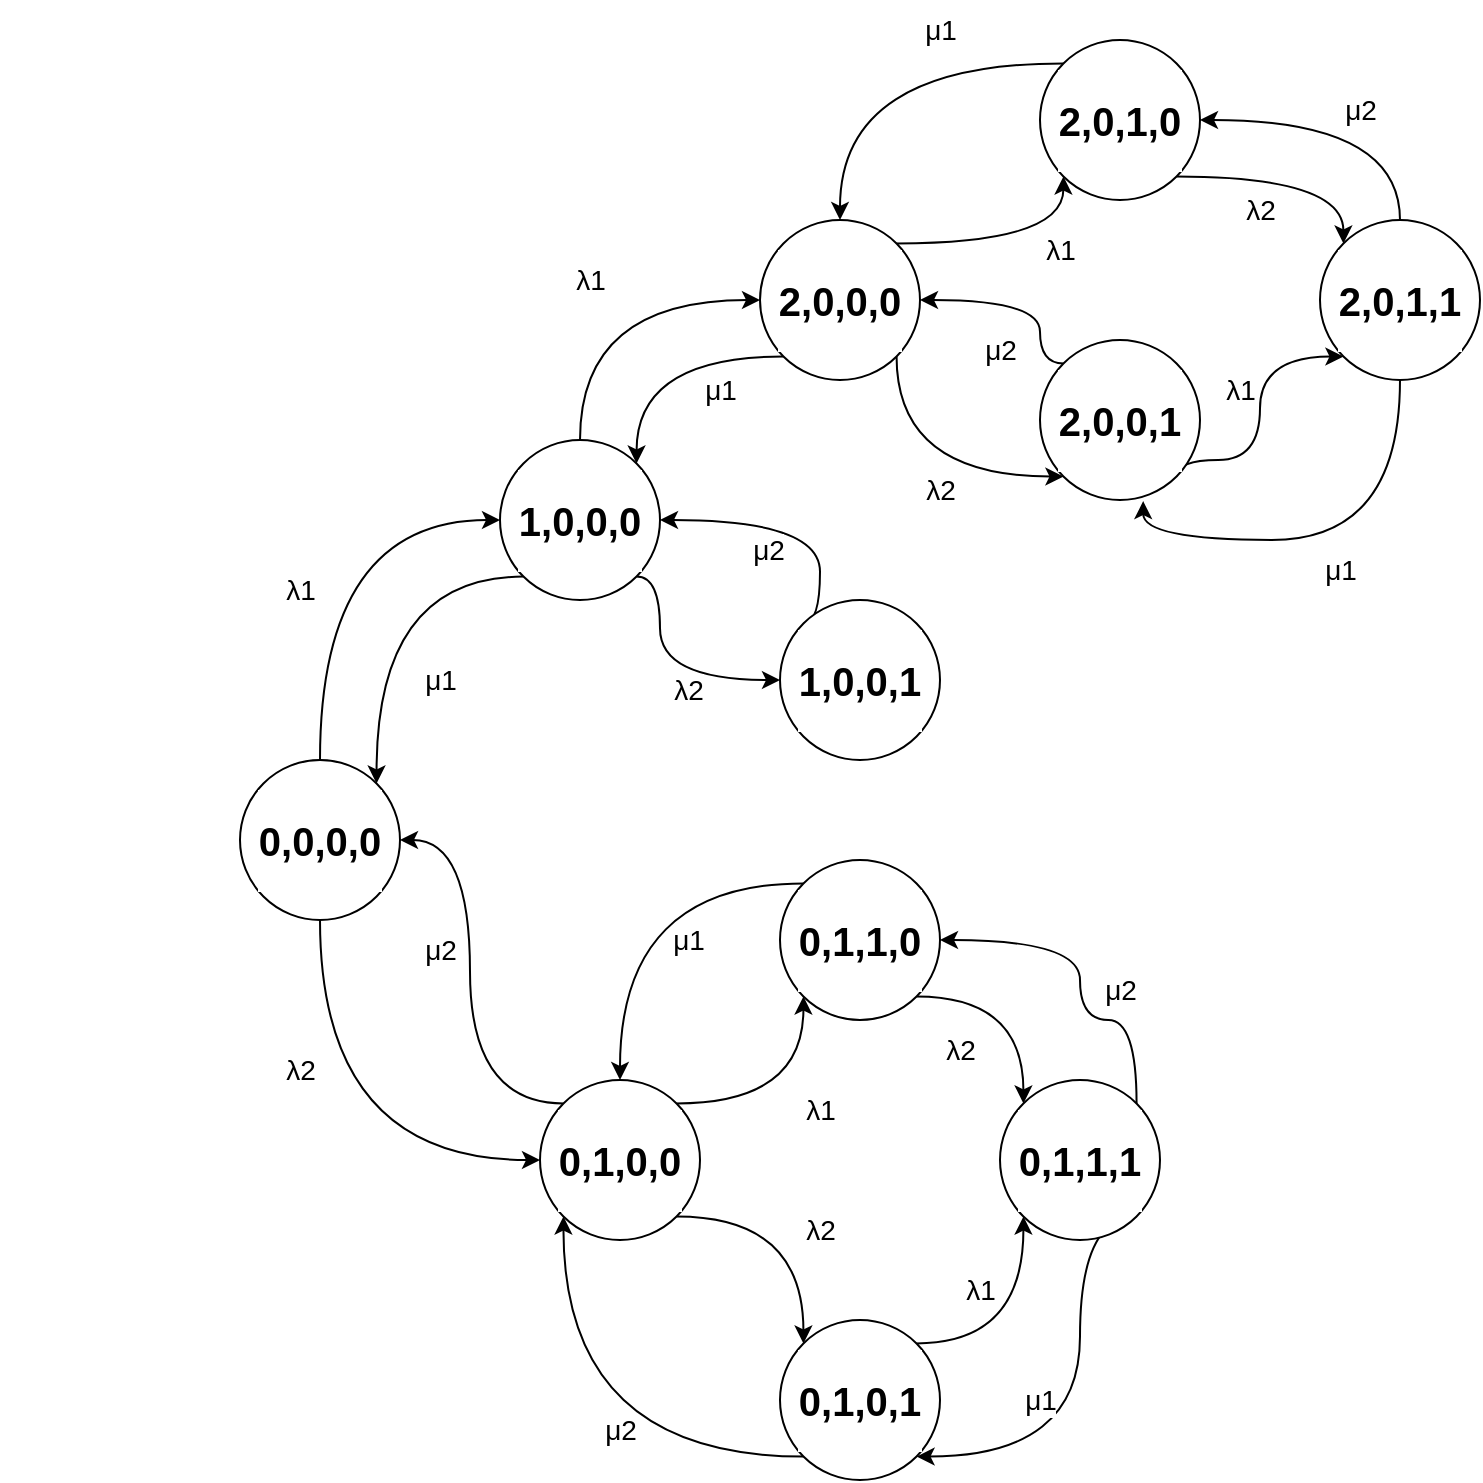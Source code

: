 <mxfile version="24.0.6" type="github">
  <diagram name="Page-1" id="vtNVHQHyBGBydk0gmIp3">
    <mxGraphModel dx="986" dy="2008" grid="1" gridSize="10" guides="1" tooltips="1" connect="1" arrows="1" fold="1" page="1" pageScale="1" pageWidth="827" pageHeight="1169" math="0" shadow="0">
      <root>
        <mxCell id="0" />
        <mxCell id="1" parent="0" />
        <mxCell id="JPM_mmdzVgyYYmtnvJto-43" style="edgeStyle=orthogonalEdgeStyle;curved=1;rounded=0;orthogonalLoop=1;jettySize=auto;html=1;exitX=0.5;exitY=1;exitDx=0;exitDy=0;entryX=0;entryY=0.5;entryDx=0;entryDy=0;strokeColor=default;align=center;verticalAlign=middle;fontFamily=Helvetica;fontSize=11;fontColor=default;labelBackgroundColor=default;endArrow=classic;" edge="1" parent="1" source="JPM_mmdzVgyYYmtnvJto-31" target="JPM_mmdzVgyYYmtnvJto-34">
          <mxGeometry relative="1" as="geometry" />
        </mxCell>
        <mxCell id="JPM_mmdzVgyYYmtnvJto-44" style="edgeStyle=orthogonalEdgeStyle;curved=1;rounded=0;orthogonalLoop=1;jettySize=auto;html=1;exitX=0.5;exitY=0;exitDx=0;exitDy=0;entryX=0;entryY=0.5;entryDx=0;entryDy=0;strokeColor=default;align=center;verticalAlign=middle;fontFamily=Helvetica;fontSize=11;fontColor=default;labelBackgroundColor=default;endArrow=classic;" edge="1" parent="1" source="JPM_mmdzVgyYYmtnvJto-31" target="JPM_mmdzVgyYYmtnvJto-33">
          <mxGeometry relative="1" as="geometry" />
        </mxCell>
        <mxCell id="JPM_mmdzVgyYYmtnvJto-31" value="&lt;h2&gt;&lt;font style=&quot;font-size: 20px;&quot;&gt;0,0,0,0&lt;/font&gt;&lt;/h2&gt;" style="ellipse;whiteSpace=wrap;html=1;aspect=fixed;fontFamily=Helvetica;fontSize=11;fontColor=default;labelBackgroundColor=default;" vertex="1" parent="1">
          <mxGeometry x="210" y="130" width="80" height="80" as="geometry" />
        </mxCell>
        <mxCell id="JPM_mmdzVgyYYmtnvJto-45" style="edgeStyle=orthogonalEdgeStyle;curved=1;rounded=0;orthogonalLoop=1;jettySize=auto;html=1;exitX=1;exitY=1;exitDx=0;exitDy=0;entryX=0;entryY=0.5;entryDx=0;entryDy=0;strokeColor=default;align=center;verticalAlign=middle;fontFamily=Helvetica;fontSize=11;fontColor=default;labelBackgroundColor=default;endArrow=classic;" edge="1" parent="1" source="JPM_mmdzVgyYYmtnvJto-33" target="JPM_mmdzVgyYYmtnvJto-38">
          <mxGeometry relative="1" as="geometry">
            <Array as="points">
              <mxPoint x="420" y="38" />
              <mxPoint x="420" y="90" />
            </Array>
          </mxGeometry>
        </mxCell>
        <mxCell id="JPM_mmdzVgyYYmtnvJto-46" style="edgeStyle=orthogonalEdgeStyle;curved=1;rounded=0;orthogonalLoop=1;jettySize=auto;html=1;exitX=0.5;exitY=0;exitDx=0;exitDy=0;entryX=0;entryY=0.5;entryDx=0;entryDy=0;strokeColor=default;align=center;verticalAlign=middle;fontFamily=Helvetica;fontSize=11;fontColor=default;labelBackgroundColor=default;endArrow=classic;" edge="1" parent="1" source="JPM_mmdzVgyYYmtnvJto-33" target="JPM_mmdzVgyYYmtnvJto-39">
          <mxGeometry relative="1" as="geometry" />
        </mxCell>
        <mxCell id="JPM_mmdzVgyYYmtnvJto-62" style="edgeStyle=orthogonalEdgeStyle;curved=1;rounded=0;orthogonalLoop=1;jettySize=auto;html=1;exitX=0;exitY=1;exitDx=0;exitDy=0;entryX=1;entryY=0;entryDx=0;entryDy=0;strokeColor=default;align=center;verticalAlign=middle;fontFamily=Helvetica;fontSize=11;fontColor=default;labelBackgroundColor=default;endArrow=classic;" edge="1" parent="1" source="JPM_mmdzVgyYYmtnvJto-33" target="JPM_mmdzVgyYYmtnvJto-31">
          <mxGeometry relative="1" as="geometry" />
        </mxCell>
        <mxCell id="JPM_mmdzVgyYYmtnvJto-33" value="&lt;h2&gt;&lt;font style=&quot;font-size: 20px;&quot;&gt;1,0,0,0&lt;/font&gt;&lt;/h2&gt;" style="ellipse;whiteSpace=wrap;html=1;aspect=fixed;fontFamily=Helvetica;fontSize=11;fontColor=default;labelBackgroundColor=default;" vertex="1" parent="1">
          <mxGeometry x="340" y="-30" width="80" height="80" as="geometry" />
        </mxCell>
        <mxCell id="JPM_mmdzVgyYYmtnvJto-51" style="edgeStyle=orthogonalEdgeStyle;curved=1;rounded=0;orthogonalLoop=1;jettySize=auto;html=1;exitX=1;exitY=0;exitDx=0;exitDy=0;entryX=0;entryY=1;entryDx=0;entryDy=0;strokeColor=default;align=center;verticalAlign=middle;fontFamily=Helvetica;fontSize=11;fontColor=default;labelBackgroundColor=default;endArrow=classic;" edge="1" parent="1" source="JPM_mmdzVgyYYmtnvJto-34" target="JPM_mmdzVgyYYmtnvJto-35">
          <mxGeometry relative="1" as="geometry" />
        </mxCell>
        <mxCell id="JPM_mmdzVgyYYmtnvJto-52" style="edgeStyle=orthogonalEdgeStyle;curved=1;rounded=0;orthogonalLoop=1;jettySize=auto;html=1;exitX=1;exitY=1;exitDx=0;exitDy=0;entryX=0;entryY=0;entryDx=0;entryDy=0;strokeColor=default;align=center;verticalAlign=middle;fontFamily=Helvetica;fontSize=11;fontColor=default;labelBackgroundColor=default;endArrow=classic;" edge="1" parent="1" source="JPM_mmdzVgyYYmtnvJto-34" target="JPM_mmdzVgyYYmtnvJto-36">
          <mxGeometry relative="1" as="geometry" />
        </mxCell>
        <mxCell id="JPM_mmdzVgyYYmtnvJto-61" style="edgeStyle=orthogonalEdgeStyle;curved=1;rounded=0;orthogonalLoop=1;jettySize=auto;html=1;exitX=0;exitY=0;exitDx=0;exitDy=0;entryX=1;entryY=0.5;entryDx=0;entryDy=0;strokeColor=default;align=center;verticalAlign=middle;fontFamily=Helvetica;fontSize=11;fontColor=default;labelBackgroundColor=default;endArrow=classic;" edge="1" parent="1" source="JPM_mmdzVgyYYmtnvJto-34" target="JPM_mmdzVgyYYmtnvJto-31">
          <mxGeometry relative="1" as="geometry" />
        </mxCell>
        <mxCell id="JPM_mmdzVgyYYmtnvJto-34" value="&lt;h2&gt;&lt;font style=&quot;font-size: 20px;&quot;&gt;0,1,0,0&lt;/font&gt;&lt;/h2&gt;" style="ellipse;whiteSpace=wrap;html=1;aspect=fixed;fontFamily=Helvetica;fontSize=11;fontColor=default;labelBackgroundColor=default;" vertex="1" parent="1">
          <mxGeometry x="360" y="290" width="80" height="80" as="geometry" />
        </mxCell>
        <mxCell id="JPM_mmdzVgyYYmtnvJto-54" style="edgeStyle=orthogonalEdgeStyle;curved=1;rounded=0;orthogonalLoop=1;jettySize=auto;html=1;exitX=1;exitY=1;exitDx=0;exitDy=0;entryX=0;entryY=0;entryDx=0;entryDy=0;strokeColor=default;align=center;verticalAlign=middle;fontFamily=Helvetica;fontSize=11;fontColor=default;labelBackgroundColor=default;endArrow=classic;" edge="1" parent="1" source="JPM_mmdzVgyYYmtnvJto-35" target="JPM_mmdzVgyYYmtnvJto-37">
          <mxGeometry relative="1" as="geometry" />
        </mxCell>
        <mxCell id="JPM_mmdzVgyYYmtnvJto-59" style="edgeStyle=orthogonalEdgeStyle;curved=1;rounded=0;orthogonalLoop=1;jettySize=auto;html=1;exitX=0;exitY=0;exitDx=0;exitDy=0;entryX=0.5;entryY=0;entryDx=0;entryDy=0;strokeColor=default;align=center;verticalAlign=middle;fontFamily=Helvetica;fontSize=11;fontColor=default;labelBackgroundColor=default;endArrow=classic;" edge="1" parent="1" source="JPM_mmdzVgyYYmtnvJto-35" target="JPM_mmdzVgyYYmtnvJto-34">
          <mxGeometry relative="1" as="geometry" />
        </mxCell>
        <mxCell id="JPM_mmdzVgyYYmtnvJto-35" value="&lt;h2&gt;&lt;font style=&quot;font-size: 20px;&quot;&gt;0,1,1,0&lt;/font&gt;&lt;/h2&gt;" style="ellipse;whiteSpace=wrap;html=1;aspect=fixed;fontFamily=Helvetica;fontSize=11;fontColor=default;labelBackgroundColor=default;" vertex="1" parent="1">
          <mxGeometry x="480" y="180" width="80" height="80" as="geometry" />
        </mxCell>
        <mxCell id="JPM_mmdzVgyYYmtnvJto-53" style="edgeStyle=orthogonalEdgeStyle;curved=1;rounded=0;orthogonalLoop=1;jettySize=auto;html=1;exitX=1;exitY=0;exitDx=0;exitDy=0;entryX=0;entryY=1;entryDx=0;entryDy=0;strokeColor=default;align=center;verticalAlign=middle;fontFamily=Helvetica;fontSize=11;fontColor=default;labelBackgroundColor=default;endArrow=classic;" edge="1" parent="1" source="JPM_mmdzVgyYYmtnvJto-36" target="JPM_mmdzVgyYYmtnvJto-37">
          <mxGeometry relative="1" as="geometry" />
        </mxCell>
        <mxCell id="JPM_mmdzVgyYYmtnvJto-58" style="edgeStyle=orthogonalEdgeStyle;curved=1;rounded=0;orthogonalLoop=1;jettySize=auto;html=1;exitX=0;exitY=1;exitDx=0;exitDy=0;entryX=0;entryY=1;entryDx=0;entryDy=0;strokeColor=default;align=center;verticalAlign=middle;fontFamily=Helvetica;fontSize=11;fontColor=default;labelBackgroundColor=default;endArrow=classic;" edge="1" parent="1" source="JPM_mmdzVgyYYmtnvJto-36" target="JPM_mmdzVgyYYmtnvJto-34">
          <mxGeometry relative="1" as="geometry" />
        </mxCell>
        <mxCell id="JPM_mmdzVgyYYmtnvJto-36" value="&lt;h2&gt;&lt;font style=&quot;font-size: 20px;&quot;&gt;0,1,0,1&lt;/font&gt;&lt;/h2&gt;" style="ellipse;whiteSpace=wrap;html=1;aspect=fixed;fontFamily=Helvetica;fontSize=11;fontColor=default;labelBackgroundColor=default;" vertex="1" parent="1">
          <mxGeometry x="480" y="410" width="80" height="80" as="geometry" />
        </mxCell>
        <mxCell id="JPM_mmdzVgyYYmtnvJto-55" style="edgeStyle=orthogonalEdgeStyle;curved=1;rounded=0;orthogonalLoop=1;jettySize=auto;html=1;exitX=1;exitY=0;exitDx=0;exitDy=0;entryX=1;entryY=0.5;entryDx=0;entryDy=0;strokeColor=default;align=center;verticalAlign=middle;fontFamily=Helvetica;fontSize=11;fontColor=default;labelBackgroundColor=default;endArrow=classic;" edge="1" parent="1" source="JPM_mmdzVgyYYmtnvJto-37" target="JPM_mmdzVgyYYmtnvJto-35">
          <mxGeometry relative="1" as="geometry">
            <Array as="points">
              <mxPoint x="658" y="260" />
              <mxPoint x="630" y="260" />
              <mxPoint x="630" y="220" />
            </Array>
          </mxGeometry>
        </mxCell>
        <mxCell id="JPM_mmdzVgyYYmtnvJto-60" style="edgeStyle=orthogonalEdgeStyle;curved=1;rounded=0;orthogonalLoop=1;jettySize=auto;html=1;exitX=1;exitY=1;exitDx=0;exitDy=0;entryX=1;entryY=1;entryDx=0;entryDy=0;strokeColor=default;align=center;verticalAlign=middle;fontFamily=Helvetica;fontSize=11;fontColor=default;labelBackgroundColor=default;endArrow=classic;" edge="1" parent="1" source="JPM_mmdzVgyYYmtnvJto-37" target="JPM_mmdzVgyYYmtnvJto-36">
          <mxGeometry relative="1" as="geometry">
            <Array as="points">
              <mxPoint x="630" y="358" />
              <mxPoint x="630" y="478" />
            </Array>
          </mxGeometry>
        </mxCell>
        <mxCell id="JPM_mmdzVgyYYmtnvJto-37" value="&lt;h2&gt;&lt;font style=&quot;font-size: 20px;&quot;&gt;0,1,1,1&lt;/font&gt;&lt;/h2&gt;" style="ellipse;whiteSpace=wrap;html=1;aspect=fixed;fontFamily=Helvetica;fontSize=11;fontColor=default;labelBackgroundColor=default;" vertex="1" parent="1">
          <mxGeometry x="590" y="290" width="80" height="80" as="geometry" />
        </mxCell>
        <mxCell id="JPM_mmdzVgyYYmtnvJto-63" style="edgeStyle=orthogonalEdgeStyle;curved=1;rounded=0;orthogonalLoop=1;jettySize=auto;html=1;exitX=0;exitY=0;exitDx=0;exitDy=0;entryX=1;entryY=0.5;entryDx=0;entryDy=0;strokeColor=default;align=center;verticalAlign=middle;fontFamily=Helvetica;fontSize=11;fontColor=default;labelBackgroundColor=default;endArrow=classic;" edge="1" parent="1" source="JPM_mmdzVgyYYmtnvJto-38" target="JPM_mmdzVgyYYmtnvJto-33">
          <mxGeometry relative="1" as="geometry">
            <Array as="points">
              <mxPoint x="500" y="62" />
              <mxPoint x="500" y="10" />
            </Array>
          </mxGeometry>
        </mxCell>
        <mxCell id="JPM_mmdzVgyYYmtnvJto-38" value="&lt;h2&gt;&lt;font style=&quot;font-size: 20px;&quot;&gt;1,0,0,1&lt;/font&gt;&lt;/h2&gt;" style="ellipse;whiteSpace=wrap;html=1;aspect=fixed;fontFamily=Helvetica;fontSize=11;fontColor=default;labelBackgroundColor=default;" vertex="1" parent="1">
          <mxGeometry x="480" y="50" width="80" height="80" as="geometry" />
        </mxCell>
        <mxCell id="JPM_mmdzVgyYYmtnvJto-47" style="edgeStyle=orthogonalEdgeStyle;curved=1;rounded=0;orthogonalLoop=1;jettySize=auto;html=1;exitX=1;exitY=0;exitDx=0;exitDy=0;entryX=0;entryY=1;entryDx=0;entryDy=0;strokeColor=default;align=center;verticalAlign=middle;fontFamily=Helvetica;fontSize=11;fontColor=default;labelBackgroundColor=default;endArrow=classic;" edge="1" parent="1" source="JPM_mmdzVgyYYmtnvJto-39" target="JPM_mmdzVgyYYmtnvJto-40">
          <mxGeometry relative="1" as="geometry" />
        </mxCell>
        <mxCell id="JPM_mmdzVgyYYmtnvJto-48" style="edgeStyle=orthogonalEdgeStyle;curved=1;rounded=0;orthogonalLoop=1;jettySize=auto;html=1;exitX=1;exitY=1;exitDx=0;exitDy=0;entryX=0;entryY=1;entryDx=0;entryDy=0;strokeColor=default;align=center;verticalAlign=middle;fontFamily=Helvetica;fontSize=11;fontColor=default;labelBackgroundColor=default;endArrow=classic;" edge="1" parent="1" source="JPM_mmdzVgyYYmtnvJto-39" target="JPM_mmdzVgyYYmtnvJto-41">
          <mxGeometry relative="1" as="geometry">
            <Array as="points">
              <mxPoint x="538" y="-12" />
            </Array>
          </mxGeometry>
        </mxCell>
        <mxCell id="JPM_mmdzVgyYYmtnvJto-64" style="edgeStyle=orthogonalEdgeStyle;curved=1;rounded=0;orthogonalLoop=1;jettySize=auto;html=1;exitX=0;exitY=1;exitDx=0;exitDy=0;entryX=1;entryY=0;entryDx=0;entryDy=0;strokeColor=default;align=center;verticalAlign=middle;fontFamily=Helvetica;fontSize=11;fontColor=default;labelBackgroundColor=default;endArrow=classic;" edge="1" parent="1" source="JPM_mmdzVgyYYmtnvJto-39" target="JPM_mmdzVgyYYmtnvJto-33">
          <mxGeometry relative="1" as="geometry" />
        </mxCell>
        <mxCell id="JPM_mmdzVgyYYmtnvJto-39" value="&lt;h2&gt;&lt;font style=&quot;font-size: 20px;&quot;&gt;2,0,0,0&lt;/font&gt;&lt;/h2&gt;" style="ellipse;whiteSpace=wrap;html=1;aspect=fixed;fontFamily=Helvetica;fontSize=11;fontColor=default;labelBackgroundColor=default;" vertex="1" parent="1">
          <mxGeometry x="470" y="-140" width="80" height="80" as="geometry" />
        </mxCell>
        <mxCell id="JPM_mmdzVgyYYmtnvJto-50" style="edgeStyle=orthogonalEdgeStyle;curved=1;rounded=0;orthogonalLoop=1;jettySize=auto;html=1;exitX=1;exitY=1;exitDx=0;exitDy=0;entryX=0;entryY=0;entryDx=0;entryDy=0;strokeColor=default;align=center;verticalAlign=middle;fontFamily=Helvetica;fontSize=11;fontColor=default;labelBackgroundColor=default;endArrow=classic;" edge="1" parent="1" source="JPM_mmdzVgyYYmtnvJto-40" target="JPM_mmdzVgyYYmtnvJto-42">
          <mxGeometry relative="1" as="geometry" />
        </mxCell>
        <mxCell id="JPM_mmdzVgyYYmtnvJto-68" style="edgeStyle=orthogonalEdgeStyle;curved=1;rounded=0;orthogonalLoop=1;jettySize=auto;html=1;exitX=0;exitY=0;exitDx=0;exitDy=0;entryX=0.5;entryY=0;entryDx=0;entryDy=0;strokeColor=default;align=center;verticalAlign=middle;fontFamily=Helvetica;fontSize=11;fontColor=default;labelBackgroundColor=default;endArrow=classic;" edge="1" parent="1" source="JPM_mmdzVgyYYmtnvJto-40" target="JPM_mmdzVgyYYmtnvJto-39">
          <mxGeometry relative="1" as="geometry" />
        </mxCell>
        <mxCell id="JPM_mmdzVgyYYmtnvJto-40" value="&lt;h2&gt;&lt;font style=&quot;font-size: 20px;&quot;&gt;2,0,1,0&lt;/font&gt;&lt;/h2&gt;" style="ellipse;whiteSpace=wrap;html=1;aspect=fixed;fontFamily=Helvetica;fontSize=11;fontColor=default;labelBackgroundColor=default;" vertex="1" parent="1">
          <mxGeometry x="610" y="-230" width="80" height="80" as="geometry" />
        </mxCell>
        <mxCell id="JPM_mmdzVgyYYmtnvJto-49" style="edgeStyle=orthogonalEdgeStyle;curved=1;rounded=0;orthogonalLoop=1;jettySize=auto;html=1;exitX=1;exitY=1;exitDx=0;exitDy=0;entryX=0;entryY=1;entryDx=0;entryDy=0;strokeColor=default;align=center;verticalAlign=middle;fontFamily=Helvetica;fontSize=11;fontColor=default;labelBackgroundColor=default;endArrow=classic;" edge="1" parent="1" source="JPM_mmdzVgyYYmtnvJto-41" target="JPM_mmdzVgyYYmtnvJto-42">
          <mxGeometry relative="1" as="geometry">
            <Array as="points">
              <mxPoint x="678" y="-20" />
              <mxPoint x="720" y="-20" />
              <mxPoint x="720" y="-72" />
            </Array>
          </mxGeometry>
        </mxCell>
        <mxCell id="JPM_mmdzVgyYYmtnvJto-67" style="edgeStyle=orthogonalEdgeStyle;curved=1;rounded=0;orthogonalLoop=1;jettySize=auto;html=1;exitX=0;exitY=0;exitDx=0;exitDy=0;entryX=1;entryY=0.5;entryDx=0;entryDy=0;strokeColor=default;align=center;verticalAlign=middle;fontFamily=Helvetica;fontSize=11;fontColor=default;labelBackgroundColor=default;endArrow=classic;" edge="1" parent="1" source="JPM_mmdzVgyYYmtnvJto-41" target="JPM_mmdzVgyYYmtnvJto-39">
          <mxGeometry relative="1" as="geometry">
            <Array as="points">
              <mxPoint x="610" y="-68" />
              <mxPoint x="610" y="-100" />
            </Array>
          </mxGeometry>
        </mxCell>
        <mxCell id="JPM_mmdzVgyYYmtnvJto-41" value="&lt;h2&gt;&lt;font style=&quot;font-size: 20px;&quot;&gt;2,0,0,1&lt;/font&gt;&lt;/h2&gt;" style="ellipse;whiteSpace=wrap;html=1;aspect=fixed;fontFamily=Helvetica;fontSize=11;fontColor=default;labelBackgroundColor=default;" vertex="1" parent="1">
          <mxGeometry x="610" y="-80" width="80" height="80" as="geometry" />
        </mxCell>
        <mxCell id="JPM_mmdzVgyYYmtnvJto-65" style="edgeStyle=orthogonalEdgeStyle;curved=1;rounded=0;orthogonalLoop=1;jettySize=auto;html=1;exitX=0.5;exitY=0;exitDx=0;exitDy=0;entryX=1;entryY=0.5;entryDx=0;entryDy=0;strokeColor=default;align=center;verticalAlign=middle;fontFamily=Helvetica;fontSize=11;fontColor=default;labelBackgroundColor=default;endArrow=classic;" edge="1" parent="1" source="JPM_mmdzVgyYYmtnvJto-42" target="JPM_mmdzVgyYYmtnvJto-40">
          <mxGeometry relative="1" as="geometry" />
        </mxCell>
        <mxCell id="JPM_mmdzVgyYYmtnvJto-42" value="&lt;h2&gt;&lt;font style=&quot;font-size: 20px;&quot;&gt;2,0,1,1&lt;/font&gt;&lt;/h2&gt;" style="ellipse;whiteSpace=wrap;html=1;aspect=fixed;fontFamily=Helvetica;fontSize=11;fontColor=default;labelBackgroundColor=default;" vertex="1" parent="1">
          <mxGeometry x="750" y="-140" width="80" height="80" as="geometry" />
        </mxCell>
        <mxCell id="JPM_mmdzVgyYYmtnvJto-66" style="edgeStyle=orthogonalEdgeStyle;curved=1;rounded=0;orthogonalLoop=1;jettySize=auto;html=1;exitX=0.5;exitY=1;exitDx=0;exitDy=0;entryX=0.645;entryY=1.007;entryDx=0;entryDy=0;entryPerimeter=0;strokeColor=default;align=center;verticalAlign=middle;fontFamily=Helvetica;fontSize=11;fontColor=default;labelBackgroundColor=default;endArrow=classic;" edge="1" parent="1" source="JPM_mmdzVgyYYmtnvJto-42" target="JPM_mmdzVgyYYmtnvJto-41">
          <mxGeometry relative="1" as="geometry" />
        </mxCell>
        <mxCell id="JPM_mmdzVgyYYmtnvJto-75" value="&lt;span style=&quot;caret-color: rgba(0, 0, 0, 0); color: rgba(0, 0, 0, 0); font-family: monospace; font-size: 0px; text-align: start; background-color: rgb(251, 251, 251);&quot;&gt;%3CmxGraphModel%3E%3Croot%3E%3CmxCell%20id%3D%220%22%2F%3E%3CmxCell%20id%3D%221%22%20parent%3D%220%22%2F%3E%3CmxCell%20id%3D%222%22%20value%3D%22%26lt%3Bol%20style%3D%26quot%3Btext-align%3A%20start%3B%20white-space%3A%20normal%3B%20margin%3A%200px%3B%20padding-left%3A%202em%3B%20list-style-type%3A%20none%3B%20font-size%3A%2012px%3B%26quot%3B%20start%3D%26quot%3B0%26quot%3B%26gt%3B%26lt%3Bli%26gt%3B%26lt%3Bp%26gt%3B%26lt%3Bfont%20face%3D%26quot%3BHelvetica%26quot%3B%26gt%3B%26lt%3Bspan%20style%3D%26quot%3Bfont-size%3A%2011pt%3B%26quot%3B%26gt%3B%CE%BB%26lt%3B%2Fspan%26gt%3B%26lt%3Bspan%20style%3D%26quot%3Bfont-size%3A%208pt%3B%20vertical-align%3A%20-2pt%3B%26quot%3B%26gt%3B1%26lt%3B%2Fspan%26gt%3B%26lt%3B%2Ffont%26gt%3B%26lt%3B%2Fp%26gt%3B%26lt%3B%2Fli%26gt%3B%26lt%3B%2Fol%26gt%3B%22%20style%3D%22text%3Bhtml%3D1%3Balign%3Dcenter%3BverticalAlign%3Dmiddle%3Bresizable%3D0%3Bpoints%3D%5B%5D%3Bautosize%3D1%3BstrokeColor%3Dnone%3BfillColor%3Dnone%3BfontFamily%3DHelvetica%3BfontSize%3D11%3BfontColor%3Ddefault%3BlabelBackgroundColor%3Ddefault%3B%22%20vertex%3D%221%22%20parent%3D%221%22%3E%3CmxGeometry%20x%3D%22210%22%20y%3D%2213%22%20width%3D%2260%22%20height%3D%2260%22%20as%3D%22geometry%22%2F%3E%3C%2FmxCell%3E%3C%2Froot%3E%3C%2FmxGraphModel%3E&lt;/span&gt;" style="text;html=1;align=center;verticalAlign=middle;resizable=0;points=[];autosize=1;strokeColor=none;fillColor=none;fontFamily=Helvetica;fontSize=11;fontColor=default;labelBackgroundColor=default;" vertex="1" parent="1">
          <mxGeometry x="90" y="-202" width="20" height="30" as="geometry" />
        </mxCell>
        <mxCell id="JPM_mmdzVgyYYmtnvJto-77" value="&lt;font style=&quot;font-size: 14px;&quot;&gt;λ1&lt;/font&gt;" style="text;html=1;align=center;verticalAlign=middle;resizable=0;points=[];autosize=1;strokeColor=none;fillColor=none;fontFamily=Helvetica;fontSize=11;fontColor=default;labelBackgroundColor=default;" vertex="1" parent="1">
          <mxGeometry x="480" y="290" width="40" height="30" as="geometry" />
        </mxCell>
        <mxCell id="JPM_mmdzVgyYYmtnvJto-79" value="&lt;font style=&quot;font-size: 14px;&quot;&gt;λ1&lt;/font&gt;" style="text;html=1;align=center;verticalAlign=middle;resizable=0;points=[];autosize=1;strokeColor=none;fillColor=none;fontFamily=Helvetica;fontSize=11;fontColor=default;labelBackgroundColor=default;" vertex="1" parent="1">
          <mxGeometry x="365" y="-125" width="40" height="30" as="geometry" />
        </mxCell>
        <mxCell id="JPM_mmdzVgyYYmtnvJto-81" value="&lt;font style=&quot;font-size: 14px;&quot;&gt;λ1&lt;/font&gt;" style="text;html=1;align=center;verticalAlign=middle;resizable=0;points=[];autosize=1;strokeColor=none;fillColor=none;fontFamily=Helvetica;fontSize=11;fontColor=default;labelBackgroundColor=default;" vertex="1" parent="1">
          <mxGeometry x="600" y="-140" width="40" height="30" as="geometry" />
        </mxCell>
        <mxCell id="JPM_mmdzVgyYYmtnvJto-83" value="&lt;font style=&quot;font-size: 14px;&quot;&gt;λ&lt;/font&gt;&lt;span style=&quot;font-size: 14px;&quot;&gt;2&lt;/span&gt;" style="text;html=1;align=center;verticalAlign=middle;resizable=0;points=[];autosize=1;strokeColor=none;fillColor=none;fontFamily=Helvetica;fontSize=11;fontColor=default;labelBackgroundColor=default;" vertex="1" parent="1">
          <mxGeometry x="220" y="270" width="40" height="30" as="geometry" />
        </mxCell>
        <mxCell id="JPM_mmdzVgyYYmtnvJto-84" value="&lt;font style=&quot;font-size: 14px;&quot;&gt;λ1&lt;/font&gt;" style="text;html=1;align=center;verticalAlign=middle;resizable=0;points=[];autosize=1;strokeColor=none;fillColor=none;fontFamily=Helvetica;fontSize=11;fontColor=default;labelBackgroundColor=default;" vertex="1" parent="1">
          <mxGeometry x="220" y="30" width="40" height="30" as="geometry" />
        </mxCell>
        <mxCell id="JPM_mmdzVgyYYmtnvJto-85" value="&lt;font style=&quot;font-size: 14px;&quot;&gt;λ&lt;/font&gt;&lt;span style=&quot;font-size: 14px;&quot;&gt;2&lt;/span&gt;" style="text;html=1;align=center;verticalAlign=middle;resizable=0;points=[];autosize=1;strokeColor=none;fillColor=none;fontFamily=Helvetica;fontSize=11;fontColor=default;labelBackgroundColor=default;" vertex="1" parent="1">
          <mxGeometry x="480" y="350" width="40" height="30" as="geometry" />
        </mxCell>
        <mxCell id="JPM_mmdzVgyYYmtnvJto-86" value="&lt;font style=&quot;font-size: 14px;&quot;&gt;λ1&lt;/font&gt;" style="text;html=1;align=center;verticalAlign=middle;resizable=0;points=[];autosize=1;strokeColor=none;fillColor=none;fontFamily=Helvetica;fontSize=11;fontColor=default;labelBackgroundColor=default;" vertex="1" parent="1">
          <mxGeometry x="560" y="380" width="40" height="30" as="geometry" />
        </mxCell>
        <mxCell id="JPM_mmdzVgyYYmtnvJto-87" value="&lt;font style=&quot;font-size: 14px;&quot;&gt;λ&lt;/font&gt;&lt;span style=&quot;font-size: 14px;&quot;&gt;2&lt;/span&gt;" style="text;html=1;align=center;verticalAlign=middle;resizable=0;points=[];autosize=1;strokeColor=none;fillColor=none;fontFamily=Helvetica;fontSize=11;fontColor=default;labelBackgroundColor=default;" vertex="1" parent="1">
          <mxGeometry x="550" y="260" width="40" height="30" as="geometry" />
        </mxCell>
        <mxCell id="JPM_mmdzVgyYYmtnvJto-89" value="&lt;font style=&quot;font-size: 14px;&quot;&gt;λ&lt;/font&gt;&lt;span style=&quot;font-size: 14px;&quot;&gt;2&lt;/span&gt;" style="text;html=1;align=center;verticalAlign=middle;resizable=0;points=[];autosize=1;strokeColor=none;fillColor=none;fontFamily=Helvetica;fontSize=11;fontColor=default;labelBackgroundColor=default;" vertex="1" parent="1">
          <mxGeometry x="414" y="80" width="40" height="30" as="geometry" />
        </mxCell>
        <mxCell id="JPM_mmdzVgyYYmtnvJto-90" value="&lt;font style=&quot;font-size: 14px;&quot;&gt;λ&lt;/font&gt;&lt;span style=&quot;font-size: 14px;&quot;&gt;2&lt;/span&gt;" style="text;html=1;align=center;verticalAlign=middle;resizable=0;points=[];autosize=1;strokeColor=none;fillColor=none;fontFamily=Helvetica;fontSize=11;fontColor=default;labelBackgroundColor=default;" vertex="1" parent="1">
          <mxGeometry x="700" y="-160" width="40" height="30" as="geometry" />
        </mxCell>
        <mxCell id="JPM_mmdzVgyYYmtnvJto-91" value="&lt;font style=&quot;font-size: 14px;&quot;&gt;λ&lt;/font&gt;&lt;span style=&quot;font-size: 14px;&quot;&gt;2&lt;/span&gt;" style="text;html=1;align=center;verticalAlign=middle;resizable=0;points=[];autosize=1;strokeColor=none;fillColor=none;fontFamily=Helvetica;fontSize=11;fontColor=default;labelBackgroundColor=default;" vertex="1" parent="1">
          <mxGeometry x="540" y="-20" width="40" height="30" as="geometry" />
        </mxCell>
        <mxCell id="JPM_mmdzVgyYYmtnvJto-92" value="&lt;font style=&quot;font-size: 14px;&quot;&gt;λ1&lt;/font&gt;" style="text;html=1;align=center;verticalAlign=middle;resizable=0;points=[];autosize=1;strokeColor=none;fillColor=none;fontFamily=Helvetica;fontSize=11;fontColor=default;labelBackgroundColor=default;" vertex="1" parent="1">
          <mxGeometry x="690" y="-70" width="40" height="30" as="geometry" />
        </mxCell>
        <mxCell id="JPM_mmdzVgyYYmtnvJto-93" value="&lt;font style=&quot;font-size: 14px;&quot;&gt;μ1&lt;/font&gt;" style="text;html=1;align=center;verticalAlign=middle;resizable=0;points=[];autosize=1;strokeColor=none;fillColor=none;fontFamily=Helvetica;fontSize=11;fontColor=default;labelBackgroundColor=default;" vertex="1" parent="1">
          <mxGeometry x="290" y="75" width="40" height="30" as="geometry" />
        </mxCell>
        <mxCell id="JPM_mmdzVgyYYmtnvJto-94" value="&lt;font style=&quot;font-size: 14px;&quot;&gt;μ1&lt;/font&gt;" style="text;html=1;align=center;verticalAlign=middle;resizable=0;points=[];autosize=1;strokeColor=none;fillColor=none;fontFamily=Helvetica;fontSize=11;fontColor=default;labelBackgroundColor=default;" vertex="1" parent="1">
          <mxGeometry x="430" y="-70" width="40" height="30" as="geometry" />
        </mxCell>
        <mxCell id="JPM_mmdzVgyYYmtnvJto-95" value="&lt;font style=&quot;font-size: 14px;&quot;&gt;μ1&lt;/font&gt;" style="text;html=1;align=center;verticalAlign=middle;resizable=0;points=[];autosize=1;strokeColor=none;fillColor=none;fontFamily=Helvetica;fontSize=11;fontColor=default;labelBackgroundColor=default;" vertex="1" parent="1">
          <mxGeometry x="540" y="-250" width="40" height="30" as="geometry" />
        </mxCell>
        <mxCell id="JPM_mmdzVgyYYmtnvJto-96" value="&lt;font style=&quot;font-size: 14px;&quot;&gt;μ1&lt;/font&gt;" style="text;html=1;align=center;verticalAlign=middle;resizable=0;points=[];autosize=1;strokeColor=none;fillColor=none;fontFamily=Helvetica;fontSize=11;fontColor=default;labelBackgroundColor=default;" vertex="1" parent="1">
          <mxGeometry x="740" y="20" width="40" height="30" as="geometry" />
        </mxCell>
        <mxCell id="JPM_mmdzVgyYYmtnvJto-97" value="&lt;font style=&quot;font-size: 14px;&quot;&gt;μ1&lt;/font&gt;" style="text;html=1;align=center;verticalAlign=middle;resizable=0;points=[];autosize=1;strokeColor=none;fillColor=none;fontFamily=Helvetica;fontSize=11;fontColor=default;labelBackgroundColor=default;" vertex="1" parent="1">
          <mxGeometry x="414" y="205" width="40" height="30" as="geometry" />
        </mxCell>
        <mxCell id="JPM_mmdzVgyYYmtnvJto-98" value="&lt;font style=&quot;font-size: 14px;&quot;&gt;μ1&lt;/font&gt;" style="text;html=1;align=center;verticalAlign=middle;resizable=0;points=[];autosize=1;strokeColor=none;fillColor=none;fontFamily=Helvetica;fontSize=11;fontColor=default;labelBackgroundColor=default;" vertex="1" parent="1">
          <mxGeometry x="590" y="435" width="40" height="30" as="geometry" />
        </mxCell>
        <mxCell id="JPM_mmdzVgyYYmtnvJto-99" value="&lt;font style=&quot;font-size: 14px;&quot;&gt;μ2&lt;/font&gt;" style="text;html=1;align=center;verticalAlign=middle;resizable=0;points=[];autosize=1;strokeColor=none;fillColor=none;fontFamily=Helvetica;fontSize=11;fontColor=default;labelBackgroundColor=default;" vertex="1" parent="1">
          <mxGeometry x="290" y="210" width="40" height="30" as="geometry" />
        </mxCell>
        <mxCell id="JPM_mmdzVgyYYmtnvJto-100" value="&lt;font style=&quot;font-size: 14px;&quot;&gt;μ2&lt;/font&gt;" style="text;html=1;align=center;verticalAlign=middle;resizable=0;points=[];autosize=1;strokeColor=none;fillColor=none;fontFamily=Helvetica;fontSize=11;fontColor=default;labelBackgroundColor=default;" vertex="1" parent="1">
          <mxGeometry x="380" y="450" width="40" height="30" as="geometry" />
        </mxCell>
        <mxCell id="JPM_mmdzVgyYYmtnvJto-101" value="&lt;font style=&quot;font-size: 14px;&quot;&gt;μ2&lt;/font&gt;" style="text;html=1;align=center;verticalAlign=middle;resizable=0;points=[];autosize=1;strokeColor=none;fillColor=none;fontFamily=Helvetica;fontSize=11;fontColor=default;labelBackgroundColor=default;" vertex="1" parent="1">
          <mxGeometry x="630" y="230" width="40" height="30" as="geometry" />
        </mxCell>
        <mxCell id="JPM_mmdzVgyYYmtnvJto-102" value="&lt;font style=&quot;font-size: 14px;&quot;&gt;μ2&lt;/font&gt;" style="text;html=1;align=center;verticalAlign=middle;resizable=0;points=[];autosize=1;strokeColor=none;fillColor=none;fontFamily=Helvetica;fontSize=11;fontColor=default;labelBackgroundColor=default;" vertex="1" parent="1">
          <mxGeometry x="454" y="10" width="40" height="30" as="geometry" />
        </mxCell>
        <mxCell id="JPM_mmdzVgyYYmtnvJto-103" value="&lt;font style=&quot;font-size: 14px;&quot;&gt;μ2&lt;/font&gt;" style="text;html=1;align=center;verticalAlign=middle;resizable=0;points=[];autosize=1;strokeColor=none;fillColor=none;fontFamily=Helvetica;fontSize=11;fontColor=default;labelBackgroundColor=default;" vertex="1" parent="1">
          <mxGeometry x="570" y="-90" width="40" height="30" as="geometry" />
        </mxCell>
        <mxCell id="JPM_mmdzVgyYYmtnvJto-104" value="&lt;font style=&quot;font-size: 14px;&quot;&gt;μ2&lt;/font&gt;" style="text;html=1;align=center;verticalAlign=middle;resizable=0;points=[];autosize=1;strokeColor=none;fillColor=none;fontFamily=Helvetica;fontSize=11;fontColor=default;labelBackgroundColor=default;" vertex="1" parent="1">
          <mxGeometry x="750" y="-210" width="40" height="30" as="geometry" />
        </mxCell>
      </root>
    </mxGraphModel>
  </diagram>
</mxfile>
